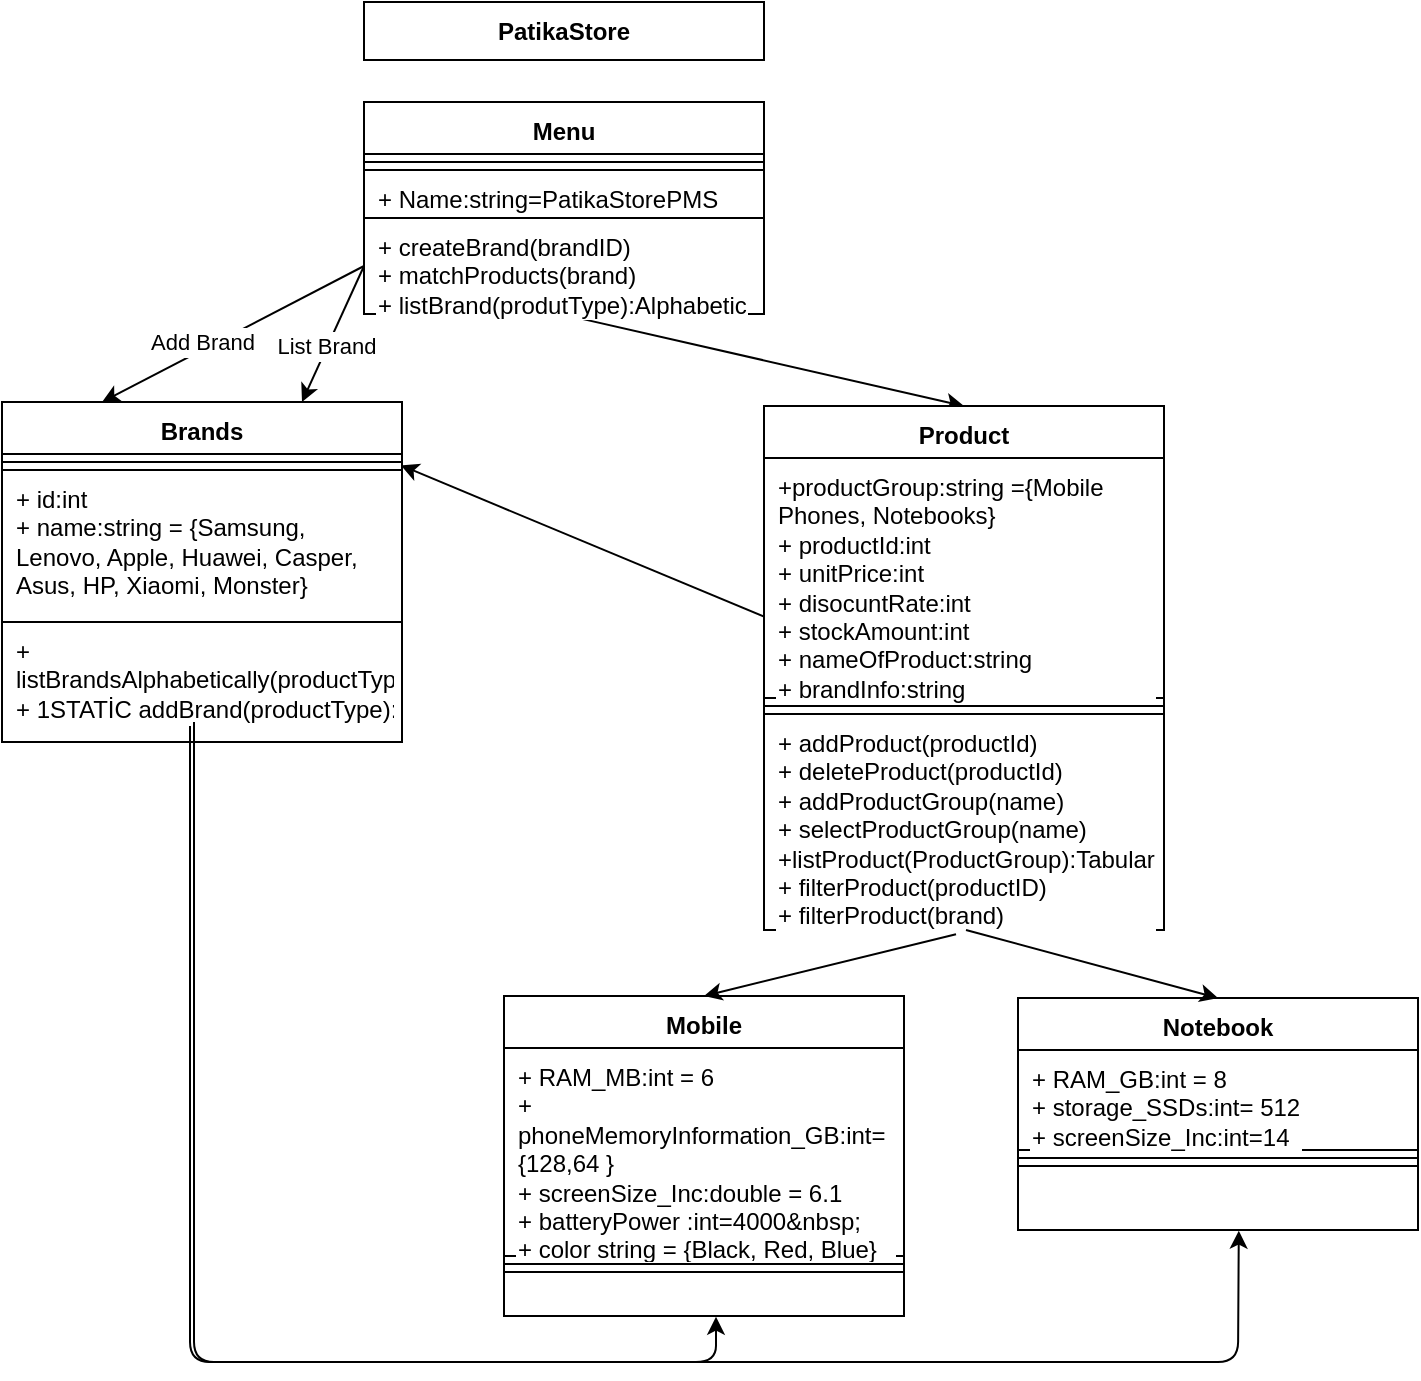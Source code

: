 <mxfile>
    <diagram id="CI9G0AktnCXbJ8z35fBC" name="Page-1">
        <mxGraphModel dx="1252" dy="3786" grid="1" gridSize="10" guides="1" tooltips="1" connect="1" arrows="1" fold="1" page="1" pageScale="1" pageWidth="1169" pageHeight="827" background="#FFFFFF" math="0" shadow="0">
            <root>
                <mxCell id="0"/>
                <mxCell id="1" parent="0"/>
                <mxCell id="141" style="edgeStyle=none;html=1;entryX=0.53;entryY=1.015;entryDx=0;entryDy=0;entryPerimeter=0;fontColor=#000000;labelBackgroundColor=#FFFFFF;labelBorderColor=#FFFFFF;strokeColor=#000000;" parent="1" target="159" edge="1">
                    <mxGeometry relative="1" as="geometry">
                        <mxPoint x="224" y="-2920" as="sourcePoint"/>
                        <mxPoint x="479" y="-2636.7" as="targetPoint"/>
                        <Array as="points">
                            <mxPoint x="224" y="-2600"/>
                            <mxPoint x="487" y="-2600"/>
                        </Array>
                    </mxGeometry>
                </mxCell>
                <mxCell id="142" value="Brands" style="swimlane;fontStyle=1;align=center;verticalAlign=top;childLayout=stackLayout;horizontal=1;startSize=26;horizontalStack=0;resizeParent=1;resizeParentMax=0;resizeLast=0;collapsible=1;marginBottom=0;whiteSpace=wrap;fontColor=#000000;labelBackgroundColor=#FFFFFF;labelBorderColor=#FFFFFF;strokeColor=#000000;" parent="1" vertex="1">
                    <mxGeometry x="130" y="-3080" width="200" height="170" as="geometry"/>
                </mxCell>
                <mxCell id="144" value="" style="line;strokeWidth=1;fillColor=none;align=left;verticalAlign=middle;spacingTop=-1;spacingLeft=3;spacingRight=3;rotatable=0;labelPosition=right;points=[];portConstraint=eastwest;whiteSpace=wrap;fontColor=#000000;labelBackgroundColor=#FFFFFF;labelBorderColor=#FFFFFF;strokeColor=#000000;" parent="142" vertex="1">
                    <mxGeometry y="26" width="200" height="8" as="geometry"/>
                </mxCell>
                <mxCell id="145" value="+ id:int&#10;+ name:string = {Samsung, Lenovo, Apple, Huawei, Casper, Asus, HP, Xiaomi, Monster}&#10;" style="text;strokeColor=#000000;fillColor=none;align=left;verticalAlign=top;spacingLeft=4;spacingRight=4;overflow=hidden;rotatable=0;points=[[0,0.5],[1,0.5]];portConstraint=eastwest;whiteSpace=wrap;fontColor=#000000;labelBackgroundColor=#FFFFFF;labelBorderColor=#FFFFFF;" parent="142" vertex="1">
                    <mxGeometry y="34" width="200" height="76" as="geometry"/>
                </mxCell>
                <mxCell id="143" value="+ listBrandsAlphabetically(productType):returnType&#10;+ 1STATİC addBrand(productType):returnType" style="text;strokeColor=#000000;fillColor=none;align=left;verticalAlign=top;spacingLeft=4;spacingRight=4;overflow=hidden;rotatable=0;points=[[0,0.5],[1,0.5]];portConstraint=eastwest;whiteSpace=wrap;fontColor=#000000;labelBackgroundColor=#FFFFFF;labelBorderColor=#FFFFFF;" parent="142" vertex="1">
                    <mxGeometry y="110" width="200" height="60" as="geometry"/>
                </mxCell>
                <mxCell id="146" style="edgeStyle=none;html=1;entryX=0.5;entryY=0;entryDx=0;entryDy=0;startArrow=none;exitX=0.482;exitY=0.991;exitDx=0;exitDy=0;exitPerimeter=0;fontColor=#000000;labelBackgroundColor=#FFFFFF;labelBorderColor=#FFFFFF;strokeColor=#000000;" parent="1" source="150" target="152" edge="1">
                    <mxGeometry relative="1" as="geometry">
                        <mxPoint x="411" y="-3160" as="sourcePoint"/>
                    </mxGeometry>
                </mxCell>
                <mxCell id="147" value="Menu" style="swimlane;fontStyle=1;align=center;verticalAlign=top;childLayout=stackLayout;horizontal=1;startSize=26;horizontalStack=0;resizeParent=1;resizeParentMax=0;resizeLast=0;collapsible=1;marginBottom=0;whiteSpace=wrap;fontColor=#000000;labelBackgroundColor=#FFFFFF;labelBorderColor=#FFFFFF;strokeColor=#000000;" parent="1" vertex="1">
                    <mxGeometry x="311" y="-3230" width="200" height="106" as="geometry"/>
                </mxCell>
                <mxCell id="149" value="" style="line;strokeWidth=1;fillColor=none;align=left;verticalAlign=middle;spacingTop=-1;spacingLeft=3;spacingRight=3;rotatable=0;labelPosition=right;points=[];portConstraint=eastwest;whiteSpace=wrap;fontColor=#000000;labelBackgroundColor=#FFFFFF;labelBorderColor=#FFFFFF;strokeColor=#000000;" parent="147" vertex="1">
                    <mxGeometry y="26" width="200" height="8" as="geometry"/>
                </mxCell>
                <mxCell id="148" value="+ Name:string=PatikaStorePMS" style="text;strokeColor=#000000;fillColor=none;align=left;verticalAlign=top;spacingLeft=4;spacingRight=4;overflow=hidden;rotatable=0;points=[[0,0.5],[1,0.5]];portConstraint=eastwest;whiteSpace=wrap;fontColor=#000000;labelBackgroundColor=#FFFFFF;labelBorderColor=#FFFFFF;" parent="147" vertex="1">
                    <mxGeometry y="34" width="200" height="24" as="geometry"/>
                </mxCell>
                <mxCell id="150" value="+ createBrand(brandID)&#10;+ matchProducts(brand)&#10;+ listBrand(produtType):Alphabetic" style="text;strokeColor=#000000;fillColor=none;align=left;verticalAlign=top;spacingLeft=4;spacingRight=4;overflow=hidden;rotatable=0;points=[[0,0.5],[1,0.5]];portConstraint=eastwest;whiteSpace=wrap;fontColor=#000000;labelBackgroundColor=#FFFFFF;labelBorderColor=#FFFFFF;" parent="147" vertex="1">
                    <mxGeometry y="58" width="200" height="48" as="geometry"/>
                </mxCell>
                <mxCell id="151" style="edgeStyle=none;html=1;entryX=0.997;entryY=-0.031;entryDx=0;entryDy=0;exitX=0;exitY=0.661;exitDx=0;exitDy=0;entryPerimeter=0;exitPerimeter=0;fontColor=#000000;labelBackgroundColor=#FFFFFF;labelBorderColor=#FFFFFF;strokeColor=#000000;" parent="1" source="153" target="145" edge="1">
                    <mxGeometry relative="1" as="geometry">
                        <mxPoint x="610" y="-2878" as="targetPoint"/>
                        <mxPoint x="611" y="-2838" as="sourcePoint"/>
                    </mxGeometry>
                </mxCell>
                <mxCell id="152" value="Product" style="swimlane;fontStyle=1;align=center;verticalAlign=top;childLayout=stackLayout;horizontal=1;startSize=26;horizontalStack=0;resizeParent=1;resizeParentMax=0;resizeLast=0;collapsible=1;marginBottom=0;whiteSpace=wrap;fontColor=#000000;labelBackgroundColor=#FFFFFF;labelBorderColor=#FFFFFF;strokeColor=#000000;" parent="1" vertex="1">
                    <mxGeometry x="511" y="-3078" width="200" height="262" as="geometry"/>
                </mxCell>
                <mxCell id="153" value="+productGroup:string ={Mobile Phones, Notebooks}&#10;+ productId:int&#10;+ unitPrice:int&#10;+ disocuntRate:int&#10;+ stockAmount:int&#10;+ nameOfProduct:string&#10;+ brandInfo:string" style="text;strokeColor=#000000;fillColor=none;align=left;verticalAlign=top;spacingLeft=4;spacingRight=4;overflow=hidden;rotatable=0;points=[[0,0.5],[1,0.5]];portConstraint=eastwest;whiteSpace=wrap;fontColor=#000000;labelBackgroundColor=#FFFFFF;labelBorderColor=#FFFFFF;" parent="152" vertex="1">
                    <mxGeometry y="26" width="200" height="120" as="geometry"/>
                </mxCell>
                <mxCell id="154" value="" style="line;strokeWidth=1;fillColor=none;align=left;verticalAlign=middle;spacingTop=-1;spacingLeft=3;spacingRight=3;rotatable=0;labelPosition=right;points=[];portConstraint=eastwest;whiteSpace=wrap;fontColor=#000000;labelBackgroundColor=#FFFFFF;labelBorderColor=#FFFFFF;strokeColor=#000000;" parent="152" vertex="1">
                    <mxGeometry y="146" width="200" height="8" as="geometry"/>
                </mxCell>
                <mxCell id="155" value="+ addProduct(productId)&#10;+ deleteProduct(productId)&#10;+ addProductGroup(name)&#10;+ selectProductGroup(name)&#10;+listProduct(ProductGroup):Tabular&#10;+ filterProduct(productID)&#10;+ filterProduct(brand)&#10;" style="text;strokeColor=#000000;fillColor=none;align=left;verticalAlign=top;spacingLeft=4;spacingRight=4;overflow=hidden;rotatable=0;points=[[0,0.5],[1,0.5]];portConstraint=eastwest;whiteSpace=wrap;fontColor=#000000;labelBackgroundColor=#FFFFFF;labelBorderColor=#FFFFFF;" parent="152" vertex="1">
                    <mxGeometry y="154" width="200" height="108" as="geometry"/>
                </mxCell>
                <mxCell id="156" value="Mobile" style="swimlane;fontStyle=1;align=center;verticalAlign=top;childLayout=stackLayout;horizontal=1;startSize=26;horizontalStack=0;resizeParent=1;resizeParentMax=0;resizeLast=0;collapsible=1;marginBottom=0;whiteSpace=wrap;fontColor=#000000;labelBackgroundColor=#FFFFFF;labelBorderColor=#FFFFFF;strokeColor=#000000;" parent="1" vertex="1">
                    <mxGeometry x="381" y="-2783" width="200" height="160" as="geometry"/>
                </mxCell>
                <mxCell id="157" value="+ RAM_MB:int = 6&#10;+ phoneMemoryInformation_GB:int= {128,64 }&#10;+ screenSize_Inc:double = 6.1&#10;+ batteryPower :int=4000&amp;nbsp;&#10;+ color string = {Black, Red, Blue}" style="text;strokeColor=#000000;fillColor=none;align=left;verticalAlign=top;spacingLeft=4;spacingRight=4;overflow=hidden;rotatable=0;points=[[0,0.5],[1,0.5]];portConstraint=eastwest;whiteSpace=wrap;fontColor=#000000;labelBackgroundColor=#FFFFFF;labelBorderColor=#FFFFFF;" parent="156" vertex="1">
                    <mxGeometry y="26" width="200" height="104" as="geometry"/>
                </mxCell>
                <mxCell id="158" value="" style="line;strokeWidth=1;fillColor=none;align=left;verticalAlign=middle;spacingTop=-1;spacingLeft=3;spacingRight=3;rotatable=0;labelPosition=right;points=[];portConstraint=eastwest;whiteSpace=wrap;fontColor=#000000;labelBackgroundColor=#FFFFFF;labelBorderColor=#FFFFFF;strokeColor=#000000;" parent="156" vertex="1">
                    <mxGeometry y="130" width="200" height="8" as="geometry"/>
                </mxCell>
                <mxCell id="159" value="" style="text;strokeColor=#000000;fillColor=none;align=left;verticalAlign=top;spacingLeft=4;spacingRight=4;overflow=hidden;rotatable=0;points=[[0,0.5],[1,0.5]];portConstraint=eastwest;whiteSpace=wrap;fontColor=#000000;labelBackgroundColor=#FFFFFF;labelBorderColor=#FFFFFF;" parent="156" vertex="1">
                    <mxGeometry y="138" width="200" height="22" as="geometry"/>
                </mxCell>
                <mxCell id="160" style="edgeStyle=none;html=1;entryX=0.552;entryY=1.01;entryDx=0;entryDy=0;entryPerimeter=0;fontColor=#000000;labelBackgroundColor=#FFFFFF;labelBorderColor=#FFFFFF;strokeColor=#000000;" parent="1" target="164" edge="1">
                    <mxGeometry relative="1" as="geometry">
                        <mxPoint x="226" y="-2920" as="sourcePoint"/>
                        <mxPoint x="611" y="-2671" as="targetPoint"/>
                        <Array as="points">
                            <mxPoint x="226" y="-2600"/>
                            <mxPoint x="748" y="-2600"/>
                        </Array>
                    </mxGeometry>
                </mxCell>
                <mxCell id="161" value="Notebook" style="swimlane;fontStyle=1;align=center;verticalAlign=top;childLayout=stackLayout;horizontal=1;startSize=26;horizontalStack=0;resizeParent=1;resizeParentMax=0;resizeLast=0;collapsible=1;marginBottom=0;whiteSpace=wrap;fontColor=#000000;labelBackgroundColor=#FFFFFF;labelBorderColor=#FFFFFF;strokeColor=#000000;" parent="1" vertex="1">
                    <mxGeometry x="638" y="-2782" width="200" height="116" as="geometry"/>
                </mxCell>
                <mxCell id="162" value="+ RAM_GB:int = 8&#10;+ storage_SSDs:int= 512&#10;+ screenSize_Inc:int=14&#10;" style="text;strokeColor=#000000;fillColor=none;align=left;verticalAlign=top;spacingLeft=4;spacingRight=4;overflow=hidden;rotatable=0;points=[[0,0.5],[1,0.5]];portConstraint=eastwest;whiteSpace=wrap;fontColor=#000000;labelBackgroundColor=#FFFFFF;labelBorderColor=#FFFFFF;" parent="161" vertex="1">
                    <mxGeometry y="26" width="200" height="50" as="geometry"/>
                </mxCell>
                <mxCell id="163" value="" style="line;strokeWidth=1;fillColor=none;align=left;verticalAlign=middle;spacingTop=-1;spacingLeft=3;spacingRight=3;rotatable=0;labelPosition=right;points=[];portConstraint=eastwest;whiteSpace=wrap;fontColor=#000000;labelBackgroundColor=#FFFFFF;labelBorderColor=#FFFFFF;strokeColor=#000000;" parent="161" vertex="1">
                    <mxGeometry y="76" width="200" height="8" as="geometry"/>
                </mxCell>
                <mxCell id="164" value="" style="text;strokeColor=#000000;fillColor=none;align=left;verticalAlign=top;spacingLeft=4;spacingRight=4;overflow=hidden;rotatable=0;points=[[0,0.5],[1,0.5]];portConstraint=eastwest;whiteSpace=wrap;fontColor=#000000;labelBackgroundColor=#FFFFFF;labelBorderColor=#FFFFFF;" parent="161" vertex="1">
                    <mxGeometry y="84" width="200" height="32" as="geometry"/>
                </mxCell>
                <mxCell id="168" style="edgeStyle=none;html=1;exitX=0;exitY=0.5;exitDx=0;exitDy=0;entryX=0.25;entryY=0;entryDx=0;entryDy=0;fontColor=#000000;labelBackgroundColor=#FFFFFF;labelBorderColor=#FFFFFF;strokeColor=#000000;" parent="1" source="150" target="142" edge="1">
                    <mxGeometry relative="1" as="geometry">
                        <Array as="points"/>
                    </mxGeometry>
                </mxCell>
                <mxCell id="169" value="Add Brand" style="edgeLabel;html=1;align=center;verticalAlign=middle;resizable=0;points=[];fontColor=#000000;labelBackgroundColor=#FFFFFF;labelBorderColor=#FFFFFF;strokeColor=#000000;" parent="168" vertex="1" connectable="0">
                    <mxGeometry x="0.186" y="-2" relative="1" as="geometry">
                        <mxPoint x="-3" y="-1" as="offset"/>
                    </mxGeometry>
                </mxCell>
                <mxCell id="182" style="edgeStyle=none;html=1;exitX=0;exitY=0.5;exitDx=0;exitDy=0;entryX=0.75;entryY=0;entryDx=0;entryDy=0;fontColor=#000000;labelBackgroundColor=#FFFFFF;labelBorderColor=#FFFFFF;strokeColor=#000000;" parent="1" source="150" target="142" edge="1">
                    <mxGeometry relative="1" as="geometry">
                        <mxPoint x="108.2" y="-2878.004" as="sourcePoint"/>
                        <mxPoint x="113" y="-2758.63" as="targetPoint"/>
                        <Array as="points"/>
                    </mxGeometry>
                </mxCell>
                <mxCell id="183" value="List Brand" style="edgeLabel;html=1;align=center;verticalAlign=middle;resizable=0;points=[];fontColor=#000000;labelBackgroundColor=#FFFFFF;labelBorderColor=#FFFFFF;strokeColor=#000000;" parent="182" vertex="1" connectable="0">
                    <mxGeometry x="0.186" y="-2" relative="1" as="geometry">
                        <mxPoint x="1" as="offset"/>
                    </mxGeometry>
                </mxCell>
                <mxCell id="184" style="edgeStyle=none;html=1;entryX=0.5;entryY=0;entryDx=0;entryDy=0;exitX=0.48;exitY=1.02;exitDx=0;exitDy=0;exitPerimeter=0;fontColor=#000000;labelBackgroundColor=#FFFFFF;labelBorderColor=#FFFFFF;strokeColor=#000000;" parent="1" source="155" target="156" edge="1">
                    <mxGeometry relative="1" as="geometry">
                        <mxPoint x="611" y="-2838" as="sourcePoint"/>
                    </mxGeometry>
                </mxCell>
                <mxCell id="185" style="edgeStyle=none;html=1;entryX=0.5;entryY=0;entryDx=0;entryDy=0;exitX=0.505;exitY=1;exitDx=0;exitDy=0;exitPerimeter=0;fontColor=#000000;labelBackgroundColor=#FFFFFF;labelBorderColor=#FFFFFF;strokeColor=#000000;" parent="1" source="155" target="161" edge="1">
                    <mxGeometry relative="1" as="geometry">
                        <mxPoint x="611" y="-2838" as="sourcePoint"/>
                    </mxGeometry>
                </mxCell>
                <mxCell id="186" value="&lt;span style=&quot;font-family: &amp;#34;helvetica&amp;#34; ; font-size: 12px ; font-style: normal ; font-weight: 700 ; letter-spacing: normal ; text-align: center ; text-indent: 0px ; text-transform: none ; word-spacing: 0px ; display: inline ; float: none&quot;&gt;PatikaStore&lt;/span&gt;" style="rounded=0;whiteSpace=wrap;html=1;fontColor=#000000;labelBackgroundColor=#FFFFFF;labelBorderColor=#FFFFFF;strokeColor=#000000;" parent="1" vertex="1">
                    <mxGeometry x="311" y="-3280" width="200" height="29" as="geometry"/>
                </mxCell>
            </root>
        </mxGraphModel>
    </diagram>
</mxfile>